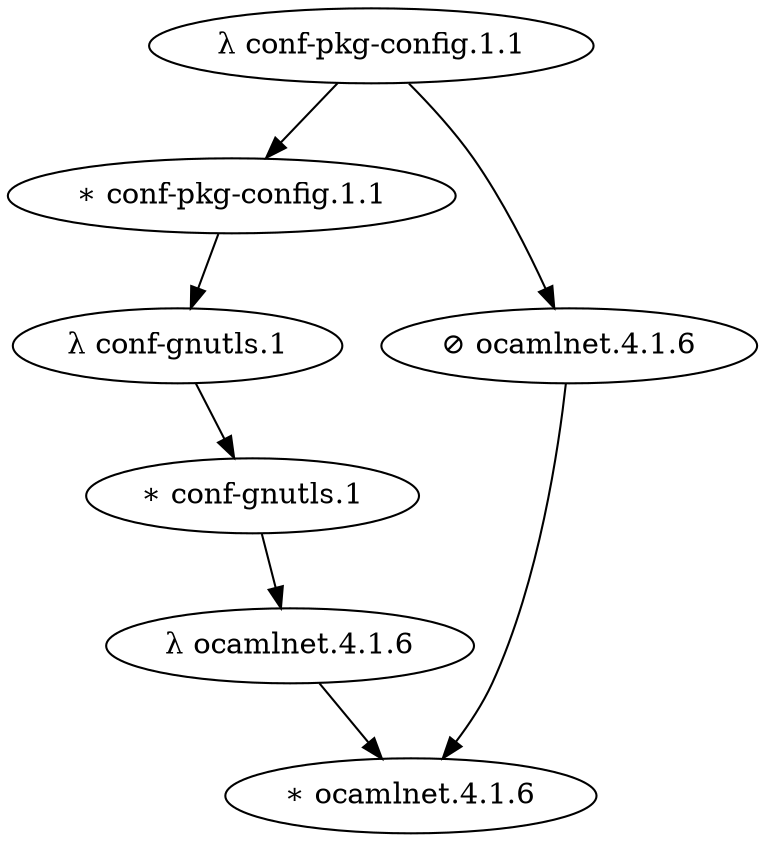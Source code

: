 digraph G {
  "∗ conf-gnutls.1";
  "∗ ocamlnet.4.1.6";
  "λ conf-gnutls.1";
  "∗ conf-pkg-config.1.1";
  "⊘ ocamlnet.4.1.6";
  "λ conf-pkg-config.1.1";
  "λ ocamlnet.4.1.6";
  
  
  "∗ conf-gnutls.1" -> "λ ocamlnet.4.1.6";
  "λ conf-gnutls.1" -> "∗ conf-gnutls.1";
  "∗ conf-pkg-config.1.1" -> "λ conf-gnutls.1";
  "⊘ ocamlnet.4.1.6" -> "∗ ocamlnet.4.1.6";
  "λ conf-pkg-config.1.1" -> "⊘ ocamlnet.4.1.6";
  "λ conf-pkg-config.1.1" -> "∗ conf-pkg-config.1.1";
  "λ ocamlnet.4.1.6" -> "∗ ocamlnet.4.1.6";
  
  }